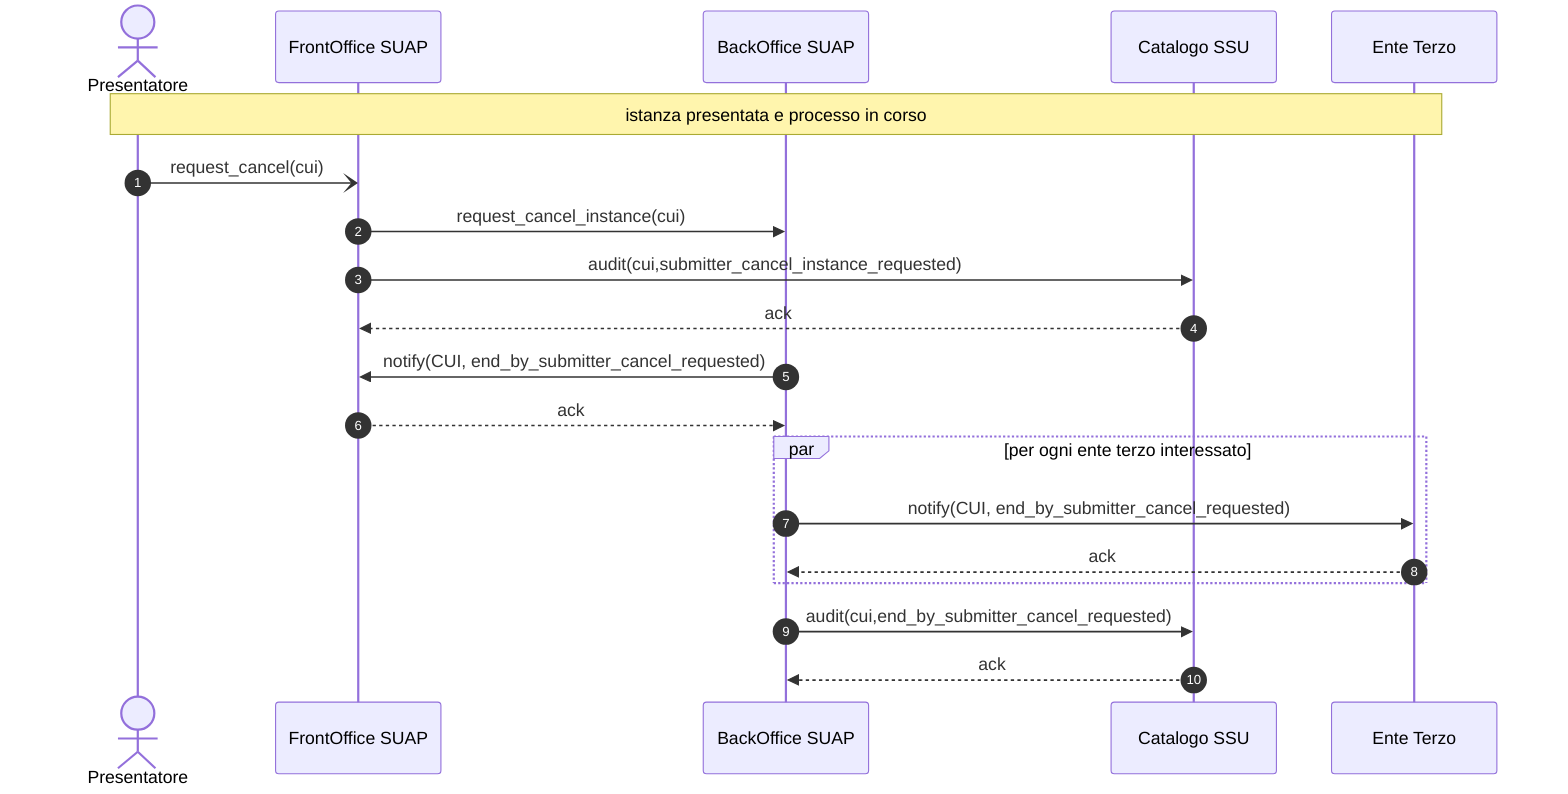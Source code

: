 sequenceDiagram
    autonumber
    
    actor P as Presentatore    
    participant F as FrontOffice SUAP  
    participant B as BackOffice SUAP   
    participant C as Catalogo SSU  
    participant E as Ente Terzo  
   
   
    Note over P,E: istanza presentata e processo in corso

    P -) F: request_cancel(cui)
    
    F->> B: request_cancel_instance(cui)

    F ->> C: audit(cui,submitter_cancel_instance_requested)
    C -->> F: ack

    B ->> F: notify(CUI, end_by_submitter_cancel_requested)
    F -->> B: ack

    par per ogni ente terzo interessato        
        B ->> E: notify(CUI, end_by_submitter_cancel_requested)
        E -->> B: ack
    end

    B ->> C: audit(cui,end_by_submitter_cancel_requested)
    C -->> B: ack